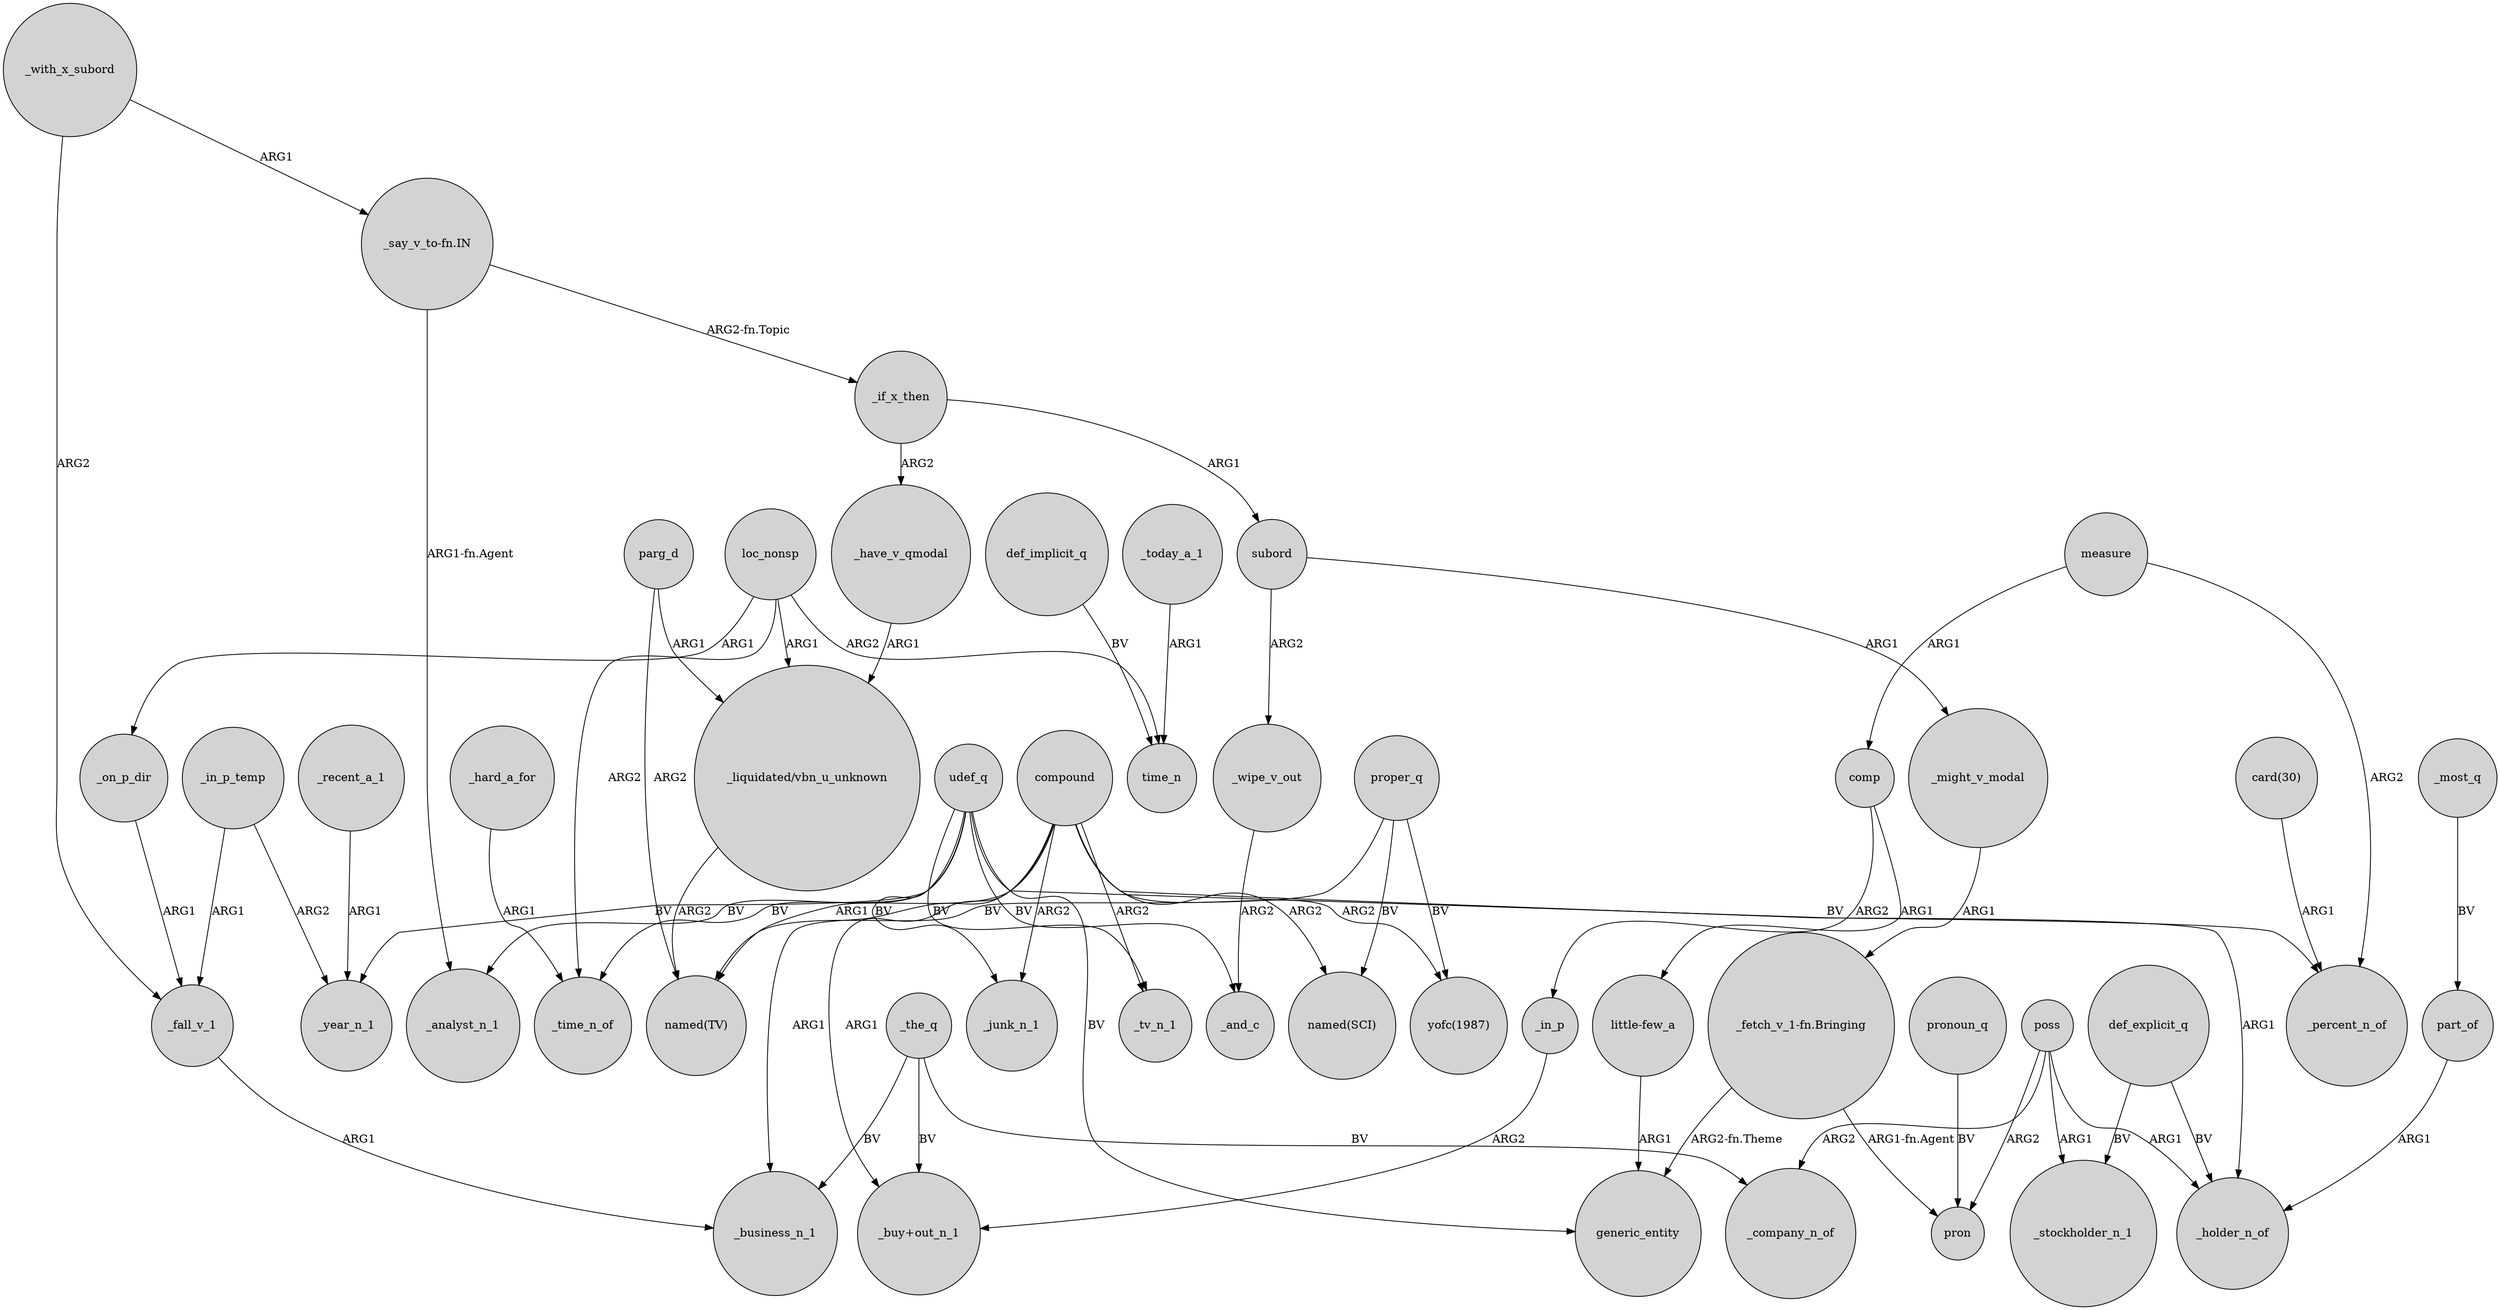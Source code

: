 digraph {
	node [shape=circle style=filled]
	_the_q -> _business_n_1 [label=BV]
	"_say_v_to-fn.IN" -> _if_x_then [label="ARG2-fn.Topic"]
	_today_a_1 -> time_n [label=ARG1]
	udef_q -> generic_entity [label=BV]
	poss -> pron [label=ARG2]
	_if_x_then -> _have_v_qmodal [label=ARG2]
	parg_d -> "named(TV)" [label=ARG2]
	_might_v_modal -> "_fetch_v_1-fn.Bringing" [label=ARG1]
	compound -> _tv_n_1 [label=ARG2]
	udef_q -> _tv_n_1 [label=BV]
	_if_x_then -> subord [label=ARG1]
	comp -> _in_p [label=ARG2]
	subord -> _might_v_modal [label=ARG1]
	compound -> "named(TV)" [label=ARG1]
	loc_nonsp -> _time_n_of [label=ARG2]
	_fall_v_1 -> _business_n_1 [label=ARG1]
	measure -> comp [label=ARG1]
	compound -> _junk_n_1 [label=ARG2]
	"card(30)" -> _percent_n_of [label=ARG1]
	proper_q -> "named(TV)" [label=BV]
	"_liquidated/vbn_u_unknown" -> "named(TV)" [label=ARG2]
	_on_p_dir -> _fall_v_1 [label=ARG1]
	_with_x_subord -> _fall_v_1 [label=ARG2]
	subord -> _wipe_v_out [label=ARG2]
	compound -> _holder_n_of [label=ARG1]
	loc_nonsp -> time_n [label=ARG2]
	_hard_a_for -> _time_n_of [label=ARG1]
	_in_p -> "_buy+out_n_1" [label=ARG2]
	_the_q -> _company_n_of [label=BV]
	poss -> _stockholder_n_1 [label=ARG1]
	_in_p_temp -> _year_n_1 [label=ARG2]
	udef_q -> _junk_n_1 [label=BV]
	pronoun_q -> pron [label=BV]
	_the_q -> "_buy+out_n_1" [label=BV]
	parg_d -> "_liquidated/vbn_u_unknown" [label=ARG1]
	_wipe_v_out -> _and_c [label=ARG2]
	measure -> _percent_n_of [label=ARG2]
	"_say_v_to-fn.IN" -> _analyst_n_1 [label="ARG1-fn.Agent"]
	loc_nonsp -> "_liquidated/vbn_u_unknown" [label=ARG1]
	compound -> _business_n_1 [label=ARG1]
	udef_q -> _time_n_of [label=BV]
	_recent_a_1 -> _year_n_1 [label=ARG1]
	compound -> "named(SCI)" [label=ARG2]
	comp -> "little-few_a" [label=ARG1]
	_with_x_subord -> "_say_v_to-fn.IN" [label=ARG1]
	compound -> "yofc(1987)" [label=ARG2]
	"_fetch_v_1-fn.Bringing" -> pron [label="ARG1-fn.Agent"]
	def_explicit_q -> _holder_n_of [label=BV]
	proper_q -> "yofc(1987)" [label=BV]
	_most_q -> part_of [label=BV]
	def_explicit_q -> _stockholder_n_1 [label=BV]
	udef_q -> _year_n_1 [label=BV]
	_in_p_temp -> _fall_v_1 [label=ARG1]
	poss -> _company_n_of [label=ARG2]
	poss -> _holder_n_of [label=ARG1]
	udef_q -> _percent_n_of [label=BV]
	loc_nonsp -> _on_p_dir [label=ARG1]
	_have_v_qmodal -> "_liquidated/vbn_u_unknown" [label=ARG1]
	"_fetch_v_1-fn.Bringing" -> generic_entity [label="ARG2-fn.Theme"]
	udef_q -> _and_c [label=BV]
	part_of -> _holder_n_of [label=ARG1]
	udef_q -> _analyst_n_1 [label=BV]
	compound -> "_buy+out_n_1" [label=ARG1]
	proper_q -> "named(SCI)" [label=BV]
	def_implicit_q -> time_n [label=BV]
	"little-few_a" -> generic_entity [label=ARG1]
}
